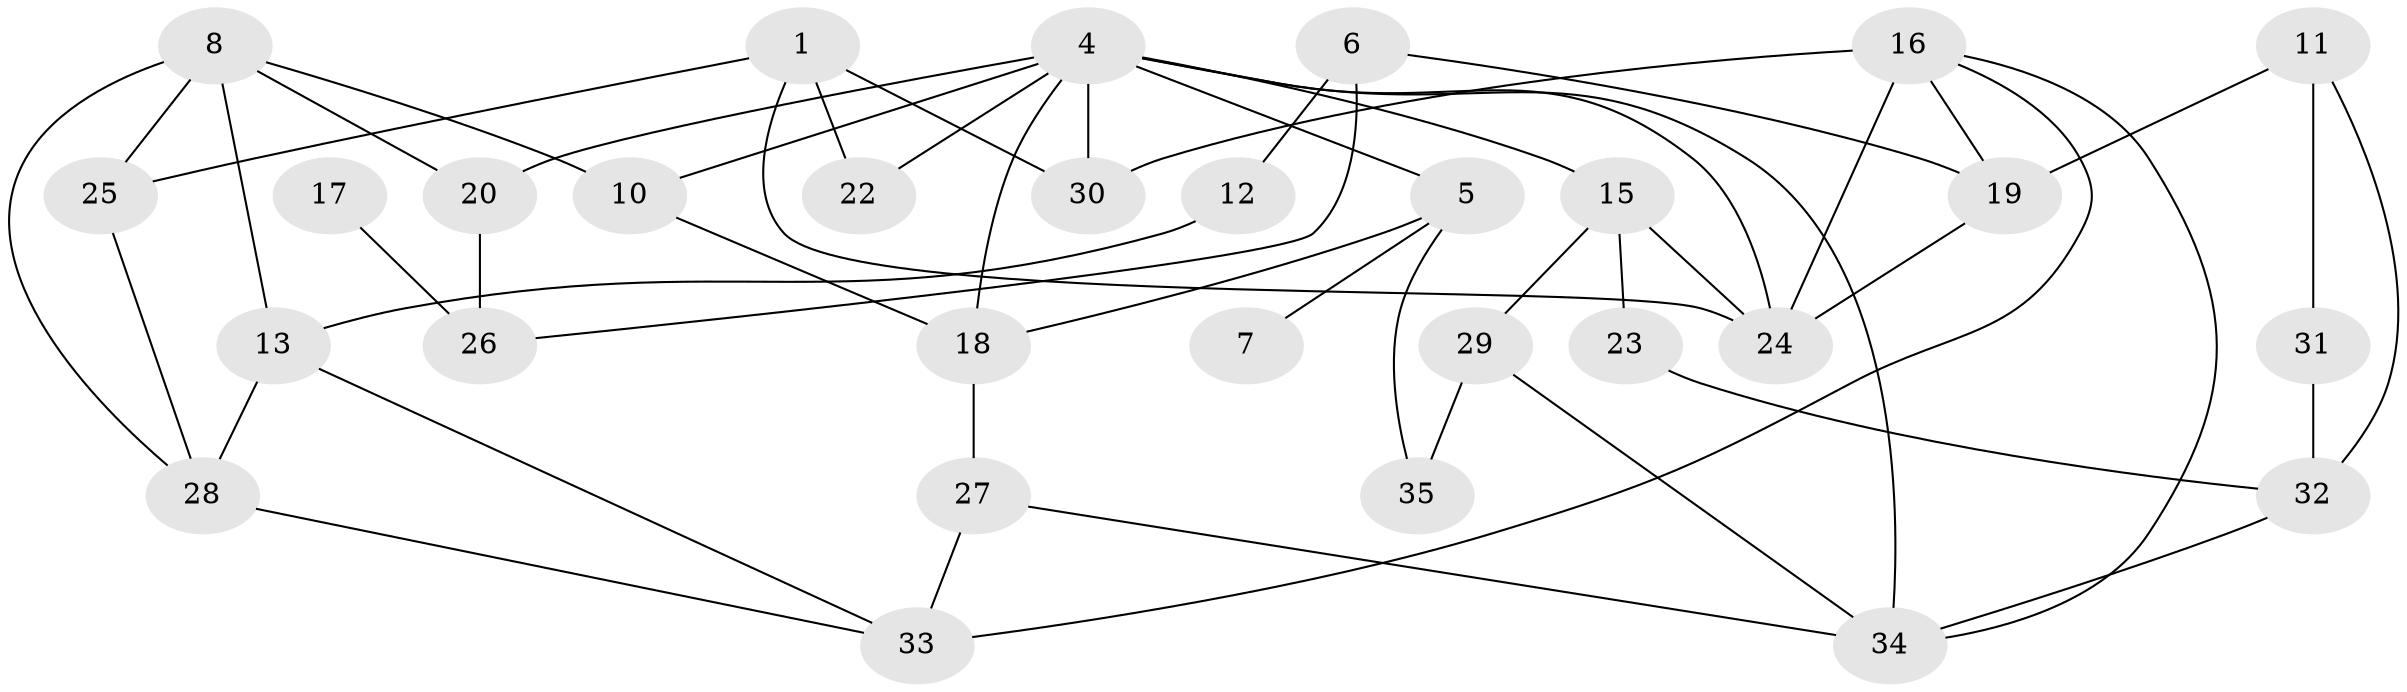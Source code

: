 // original degree distribution, {3: 0.21428571428571427, 2: 0.2571428571428571, 5: 0.11428571428571428, 4: 0.1, 1: 0.21428571428571427, 0: 0.07142857142857142, 6: 0.02857142857142857}
// Generated by graph-tools (version 1.1) at 2025/00/03/09/25 03:00:40]
// undirected, 30 vertices, 52 edges
graph export_dot {
graph [start="1"]
  node [color=gray90,style=filled];
  1;
  4;
  5;
  6;
  7;
  8;
  10;
  11;
  12;
  13;
  15;
  16;
  17;
  18;
  19;
  20;
  22;
  23;
  24;
  25;
  26;
  27;
  28;
  29;
  30;
  31;
  32;
  33;
  34;
  35;
  1 -- 22 [weight=1.0];
  1 -- 24 [weight=1.0];
  1 -- 25 [weight=1.0];
  1 -- 30 [weight=1.0];
  4 -- 5 [weight=1.0];
  4 -- 10 [weight=1.0];
  4 -- 15 [weight=1.0];
  4 -- 18 [weight=1.0];
  4 -- 20 [weight=1.0];
  4 -- 22 [weight=1.0];
  4 -- 24 [weight=1.0];
  4 -- 30 [weight=1.0];
  4 -- 34 [weight=1.0];
  5 -- 7 [weight=1.0];
  5 -- 18 [weight=1.0];
  5 -- 35 [weight=1.0];
  6 -- 12 [weight=1.0];
  6 -- 19 [weight=1.0];
  6 -- 26 [weight=1.0];
  8 -- 10 [weight=1.0];
  8 -- 13 [weight=1.0];
  8 -- 20 [weight=1.0];
  8 -- 25 [weight=1.0];
  8 -- 28 [weight=1.0];
  10 -- 18 [weight=1.0];
  11 -- 19 [weight=1.0];
  11 -- 31 [weight=1.0];
  11 -- 32 [weight=1.0];
  12 -- 13 [weight=1.0];
  13 -- 28 [weight=1.0];
  13 -- 33 [weight=1.0];
  15 -- 23 [weight=1.0];
  15 -- 24 [weight=1.0];
  15 -- 29 [weight=1.0];
  16 -- 19 [weight=1.0];
  16 -- 24 [weight=1.0];
  16 -- 30 [weight=2.0];
  16 -- 33 [weight=1.0];
  16 -- 34 [weight=1.0];
  17 -- 26 [weight=1.0];
  18 -- 27 [weight=1.0];
  19 -- 24 [weight=1.0];
  20 -- 26 [weight=1.0];
  23 -- 32 [weight=1.0];
  25 -- 28 [weight=1.0];
  27 -- 33 [weight=1.0];
  27 -- 34 [weight=1.0];
  28 -- 33 [weight=1.0];
  29 -- 34 [weight=1.0];
  29 -- 35 [weight=1.0];
  31 -- 32 [weight=1.0];
  32 -- 34 [weight=1.0];
}
